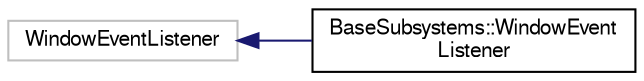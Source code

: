 digraph "Representación gráfica de la clase"
{
  edge [fontname="FreeSans",fontsize="10",labelfontname="FreeSans",labelfontsize="10"];
  node [fontname="FreeSans",fontsize="10",shape=record];
  rankdir="LR";
  Node1 [label="WindowEventListener",height=0.2,width=0.4,color="grey75", fillcolor="white", style="filled"];
  Node1 -> Node2 [dir="back",color="midnightblue",fontsize="10",style="solid",fontname="FreeSans"];
  Node2 [label="BaseSubsystems::WindowEvent\lListener",height=0.2,width=0.4,color="black", fillcolor="white", style="filled",URL="$class_base_subsystems_1_1_window_event_listener.html",tooltip="Clase auxiliar que hereda de Ogre y que sirve para modificar el comportamiento habitual de cierre de ..."];
}
